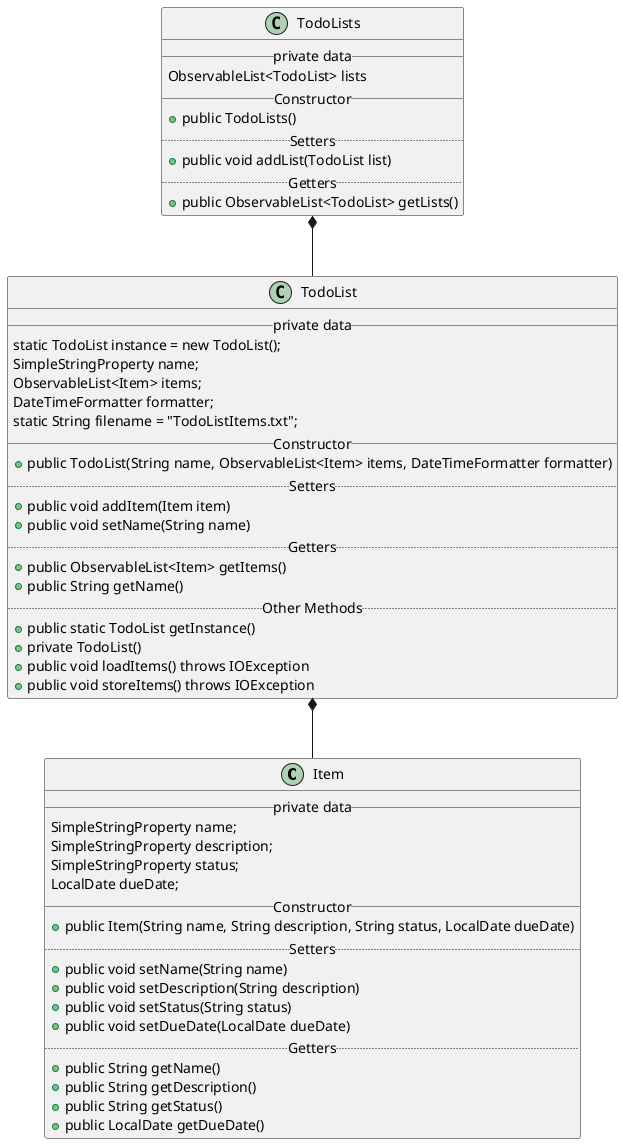 @startuml
class Item{
__private data__
SimpleStringProperty name;
SimpleStringProperty description;
SimpleStringProperty status;
LocalDate dueDate;
__Constructor__
+public Item(String name, String description, String status, LocalDate dueDate)
..Setters..
+public void setName(String name)
+public void setDescription(String description)
+public void setStatus(String status)
+public void setDueDate(LocalDate dueDate)
..Getters..
+public String getName()
+public String getDescription()
+public String getStatus()
+public LocalDate getDueDate()
}

TodoList *-- Item

class TodoList{
__private data__
static TodoList instance = new TodoList();
SimpleStringProperty name;
ObservableList<Item> items;
DateTimeFormatter formatter;
static String filename = "TodoListItems.txt";
__Constructor__
+public TodoList(String name, ObservableList<Item> items, DateTimeFormatter formatter)
..Setters..
+public void addItem(Item item)
+public void setName(String name)
..Getters..
+public ObservableList<Item> getItems()
+public String getName()
..Other Methods..
+public static TodoList getInstance()
+private TodoList()
+public void loadItems() throws IOException
+public void storeItems() throws IOException
}

TodoLists *-- TodoList

class TodoLists{
__private data__
ObservableList<TodoList> lists
__Constructor__
+public TodoLists()
..Setters..
+public void addList(TodoList list)
..Getters..
+public ObservableList<TodoList> getLists()
}
@enduml